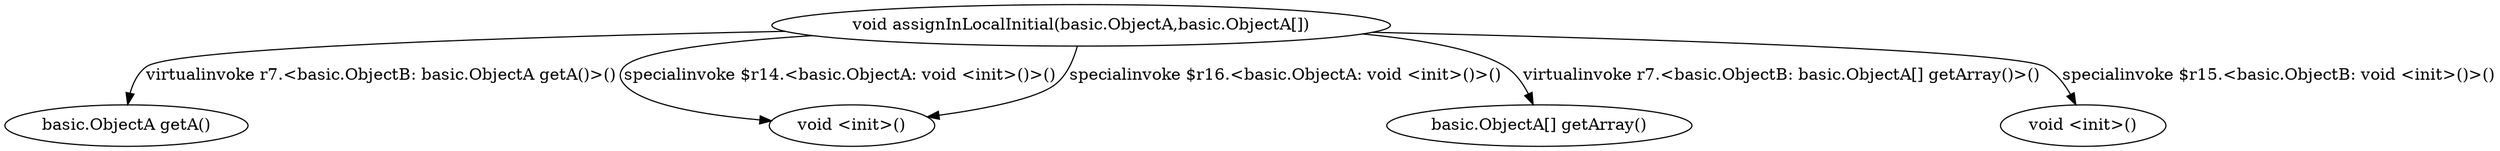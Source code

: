 digraph g {
2[label="basic.ObjectA getA()"]
3[label="void <init>()"]
0[label="void assignInLocalInitial(basic.ObjectA,basic.ObjectA[])"]
1[label="basic.ObjectA[] getArray()"]
4[label="void <init>()"]
0->1[label="virtualinvoke r7.<basic.ObjectB: basic.ObjectA[] getArray()>()"]
0->2[label="virtualinvoke r7.<basic.ObjectB: basic.ObjectA getA()>()"]
0->3[label="specialinvoke $r14.<basic.ObjectA: void <init>()>()"]
0->3[label="specialinvoke $r16.<basic.ObjectA: void <init>()>()"]
0->4[label="specialinvoke $r15.<basic.ObjectB: void <init>()>()"]
}